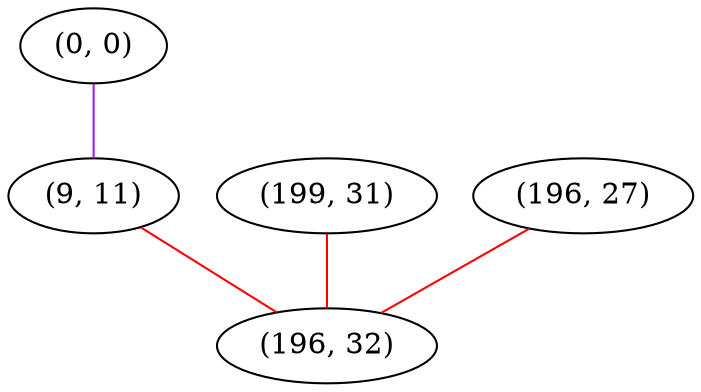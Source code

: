 graph "" {
"(0, 0)";
"(9, 11)";
"(199, 31)";
"(196, 27)";
"(196, 32)";
"(0, 0)" -- "(9, 11)"  [color=purple, key=0, weight=4];
"(9, 11)" -- "(196, 32)"  [color=red, key=0, weight=1];
"(199, 31)" -- "(196, 32)"  [color=red, key=0, weight=1];
"(196, 27)" -- "(196, 32)"  [color=red, key=0, weight=1];
}
